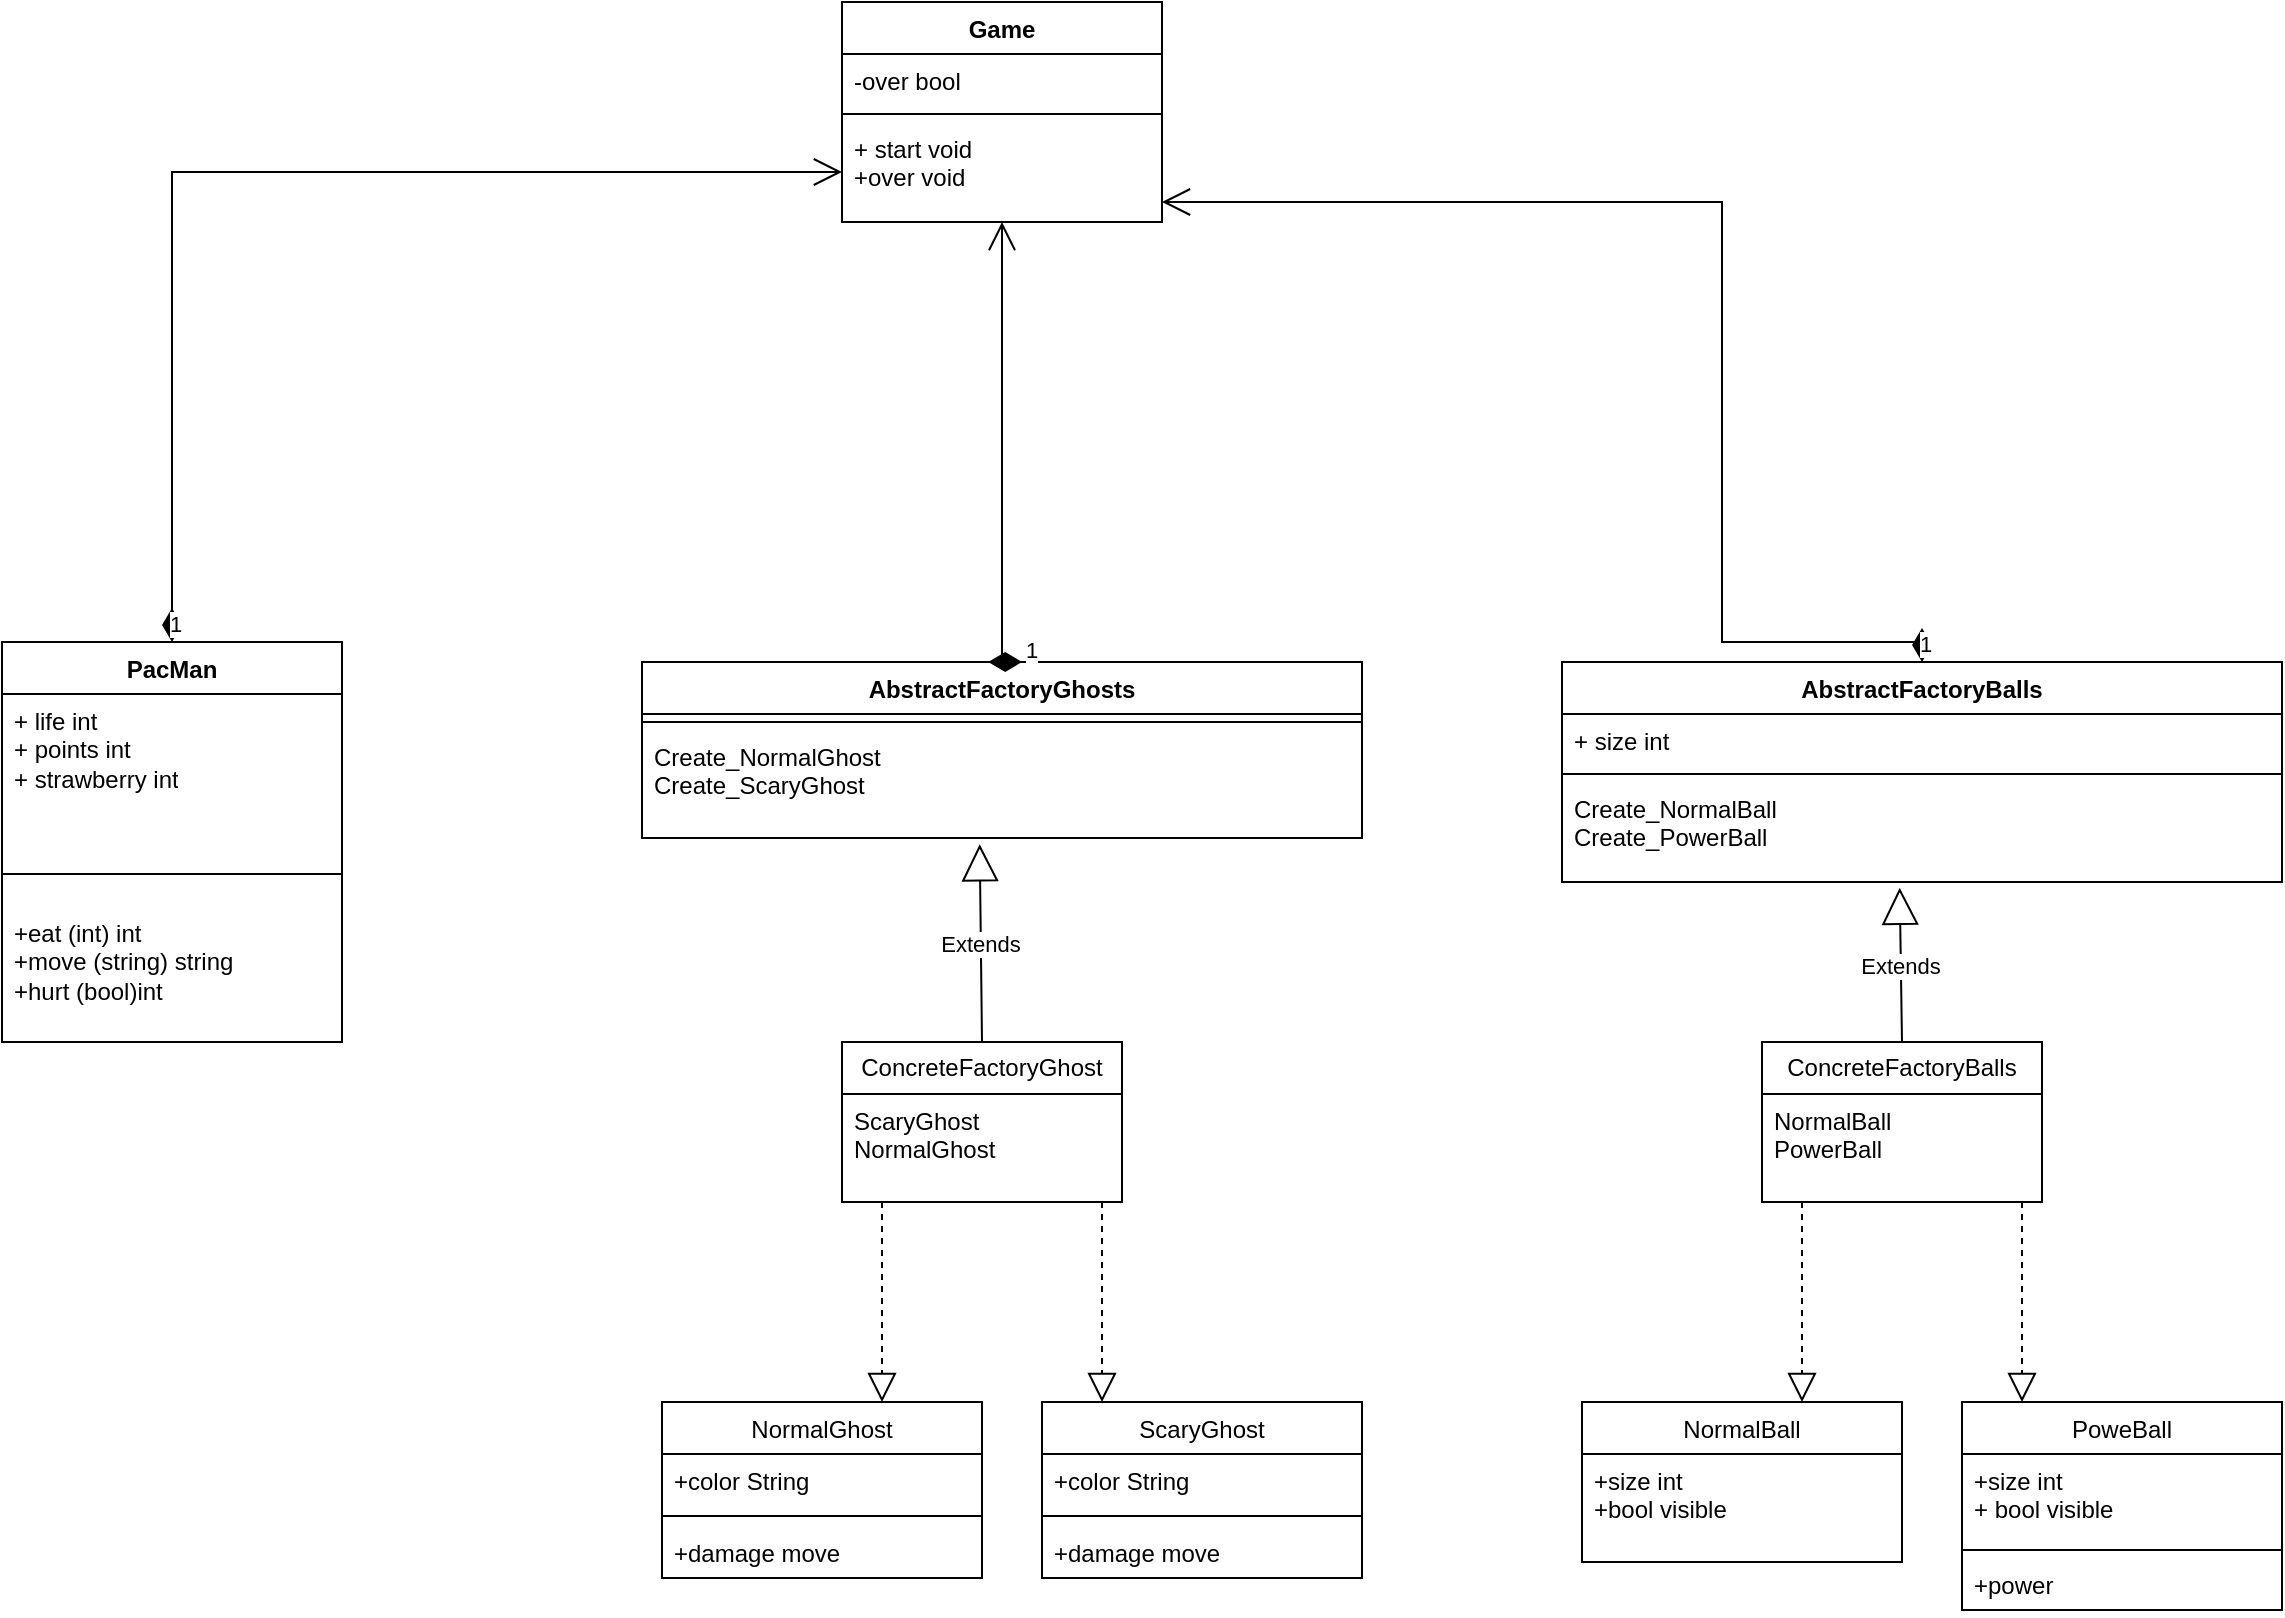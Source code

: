 <mxfile version="26.0.10">
  <diagram name="Page-1" id="e7e014a7-5840-1c2e-5031-d8a46d1fe8dd">
    <mxGraphModel dx="4475" dy="1768" grid="1" gridSize="10" guides="1" tooltips="1" connect="1" arrows="1" fold="1" page="1" pageScale="1" pageWidth="1169" pageHeight="826" background="none" math="0" shadow="0">
      <root>
        <mxCell id="0" />
        <mxCell id="1" parent="0" />
        <mxCell id="8w55hMqdMA83i6kmXBPP-41" value="AbstractFactoryGhosts" style="swimlane;fontStyle=1;align=center;verticalAlign=top;childLayout=stackLayout;horizontal=1;startSize=26;horizontalStack=0;resizeParent=1;resizeParentMax=0;resizeLast=0;collapsible=1;marginBottom=0;whiteSpace=wrap;html=1;" parent="1" vertex="1">
          <mxGeometry x="-1490" y="-420" width="360" height="88" as="geometry" />
        </mxCell>
        <mxCell id="8w55hMqdMA83i6kmXBPP-43" value="" style="line;strokeWidth=1;fillColor=none;align=left;verticalAlign=middle;spacingTop=-1;spacingLeft=3;spacingRight=3;rotatable=0;labelPosition=right;points=[];portConstraint=eastwest;strokeColor=inherit;" parent="8w55hMqdMA83i6kmXBPP-41" vertex="1">
          <mxGeometry y="26" width="360" height="8" as="geometry" />
        </mxCell>
        <mxCell id="8w55hMqdMA83i6kmXBPP-44" value="Create_NormalGhost&amp;nbsp;&lt;div&gt;Create_ScaryGhost&amp;nbsp;&lt;/div&gt;" style="text;strokeColor=none;fillColor=none;align=left;verticalAlign=top;spacingLeft=4;spacingRight=4;overflow=hidden;rotatable=0;points=[[0,0.5],[1,0.5]];portConstraint=eastwest;whiteSpace=wrap;html=1;" parent="8w55hMqdMA83i6kmXBPP-41" vertex="1">
          <mxGeometry y="34" width="360" height="54" as="geometry" />
        </mxCell>
        <mxCell id="8w55hMqdMA83i6kmXBPP-46" value="Extends" style="endArrow=block;endSize=16;endFill=0;html=1;rounded=0;entryX=0.469;entryY=1.058;entryDx=0;entryDy=0;entryPerimeter=0;" parent="1" target="8w55hMqdMA83i6kmXBPP-44" edge="1">
          <mxGeometry width="160" relative="1" as="geometry">
            <mxPoint x="-1320" y="-230" as="sourcePoint" />
            <mxPoint x="-1330" y="-300" as="targetPoint" />
          </mxGeometry>
        </mxCell>
        <mxCell id="8w55hMqdMA83i6kmXBPP-47" value="ConcreteFactoryGhost" style="swimlane;fontStyle=0;childLayout=stackLayout;horizontal=1;startSize=26;fillColor=none;horizontalStack=0;resizeParent=1;resizeParentMax=0;resizeLast=0;collapsible=1;marginBottom=0;whiteSpace=wrap;html=1;" parent="1" vertex="1">
          <mxGeometry x="-1390" y="-230" width="140" height="80" as="geometry" />
        </mxCell>
        <mxCell id="8w55hMqdMA83i6kmXBPP-48" value="&lt;div&gt;ScaryGhost&lt;/div&gt;&lt;div&gt;NormalGhost&lt;/div&gt;&lt;div&gt;&lt;br&gt;&lt;/div&gt;" style="text;strokeColor=none;fillColor=none;align=left;verticalAlign=top;spacingLeft=4;spacingRight=4;overflow=hidden;rotatable=0;points=[[0,0.5],[1,0.5]];portConstraint=eastwest;whiteSpace=wrap;html=1;" parent="8w55hMqdMA83i6kmXBPP-47" vertex="1">
          <mxGeometry y="26" width="140" height="54" as="geometry" />
        </mxCell>
        <mxCell id="1Om8o30uigXusX3lrhUu-1" value="AbstractFactoryBalls" style="swimlane;fontStyle=1;align=center;verticalAlign=top;childLayout=stackLayout;horizontal=1;startSize=26;horizontalStack=0;resizeParent=1;resizeParentMax=0;resizeLast=0;collapsible=1;marginBottom=0;whiteSpace=wrap;html=1;" parent="1" vertex="1">
          <mxGeometry x="-1030" y="-420" width="360" height="110" as="geometry" />
        </mxCell>
        <mxCell id="1Om8o30uigXusX3lrhUu-2" value="+ size int" style="text;strokeColor=none;fillColor=none;align=left;verticalAlign=top;spacingLeft=4;spacingRight=4;overflow=hidden;rotatable=0;points=[[0,0.5],[1,0.5]];portConstraint=eastwest;whiteSpace=wrap;html=1;" parent="1Om8o30uigXusX3lrhUu-1" vertex="1">
          <mxGeometry y="26" width="360" height="26" as="geometry" />
        </mxCell>
        <mxCell id="1Om8o30uigXusX3lrhUu-3" value="" style="line;strokeWidth=1;fillColor=none;align=left;verticalAlign=middle;spacingTop=-1;spacingLeft=3;spacingRight=3;rotatable=0;labelPosition=right;points=[];portConstraint=eastwest;strokeColor=inherit;" parent="1Om8o30uigXusX3lrhUu-1" vertex="1">
          <mxGeometry y="52" width="360" height="8" as="geometry" />
        </mxCell>
        <mxCell id="1Om8o30uigXusX3lrhUu-4" value="&lt;div&gt;Create_NormalBall&lt;/div&gt;&lt;div&gt;Create_PowerBall&lt;/div&gt;" style="text;strokeColor=none;fillColor=none;align=left;verticalAlign=top;spacingLeft=4;spacingRight=4;overflow=hidden;rotatable=0;points=[[0,0.5],[1,0.5]];portConstraint=eastwest;whiteSpace=wrap;html=1;" parent="1Om8o30uigXusX3lrhUu-1" vertex="1">
          <mxGeometry y="60" width="360" height="50" as="geometry" />
        </mxCell>
        <mxCell id="1Om8o30uigXusX3lrhUu-5" value="Extends" style="endArrow=block;endSize=16;endFill=0;html=1;rounded=0;entryX=0.469;entryY=1.058;entryDx=0;entryDy=0;entryPerimeter=0;" parent="1" target="1Om8o30uigXusX3lrhUu-4" edge="1">
          <mxGeometry width="160" relative="1" as="geometry">
            <mxPoint x="-860" y="-230" as="sourcePoint" />
            <mxPoint x="-870" y="-300" as="targetPoint" />
          </mxGeometry>
        </mxCell>
        <mxCell id="1Om8o30uigXusX3lrhUu-6" value="ConcreteFactoryBalls" style="swimlane;fontStyle=0;childLayout=stackLayout;horizontal=1;startSize=26;fillColor=none;horizontalStack=0;resizeParent=1;resizeParentMax=0;resizeLast=0;collapsible=1;marginBottom=0;whiteSpace=wrap;html=1;" parent="1" vertex="1">
          <mxGeometry x="-930" y="-230" width="140" height="80" as="geometry" />
        </mxCell>
        <mxCell id="1Om8o30uigXusX3lrhUu-7" value="&lt;div&gt;NormalBall&lt;/div&gt;&lt;div&gt;PowerBall&lt;/div&gt;" style="text;strokeColor=none;fillColor=none;align=left;verticalAlign=top;spacingLeft=4;spacingRight=4;overflow=hidden;rotatable=0;points=[[0,0.5],[1,0.5]];portConstraint=eastwest;whiteSpace=wrap;html=1;" parent="1Om8o30uigXusX3lrhUu-6" vertex="1">
          <mxGeometry y="26" width="140" height="54" as="geometry" />
        </mxCell>
        <mxCell id="1Om8o30uigXusX3lrhUu-8" value="Game" style="swimlane;fontStyle=1;align=center;verticalAlign=top;childLayout=stackLayout;horizontal=1;startSize=26;horizontalStack=0;resizeParent=1;resizeParentMax=0;resizeLast=0;collapsible=1;marginBottom=0;whiteSpace=wrap;html=1;" parent="1" vertex="1">
          <mxGeometry x="-1390" y="-750" width="160" height="110" as="geometry" />
        </mxCell>
        <mxCell id="1Om8o30uigXusX3lrhUu-9" value="-over bool" style="text;strokeColor=none;fillColor=none;align=left;verticalAlign=top;spacingLeft=4;spacingRight=4;overflow=hidden;rotatable=0;points=[[0,0.5],[1,0.5]];portConstraint=eastwest;whiteSpace=wrap;html=1;" parent="1Om8o30uigXusX3lrhUu-8" vertex="1">
          <mxGeometry y="26" width="160" height="26" as="geometry" />
        </mxCell>
        <mxCell id="1Om8o30uigXusX3lrhUu-10" value="" style="line;strokeWidth=1;fillColor=none;align=left;verticalAlign=middle;spacingTop=-1;spacingLeft=3;spacingRight=3;rotatable=0;labelPosition=right;points=[];portConstraint=eastwest;strokeColor=inherit;" parent="1Om8o30uigXusX3lrhUu-8" vertex="1">
          <mxGeometry y="52" width="160" height="8" as="geometry" />
        </mxCell>
        <mxCell id="1Om8o30uigXusX3lrhUu-11" value="+ start void&lt;div&gt;+over void&lt;/div&gt;" style="text;strokeColor=none;fillColor=none;align=left;verticalAlign=top;spacingLeft=4;spacingRight=4;overflow=hidden;rotatable=0;points=[[0,0.5],[1,0.5]];portConstraint=eastwest;whiteSpace=wrap;html=1;" parent="1Om8o30uigXusX3lrhUu-8" vertex="1">
          <mxGeometry y="60" width="160" height="50" as="geometry" />
        </mxCell>
        <mxCell id="1Om8o30uigXusX3lrhUu-12" value="" style="endArrow=block;dashed=1;endFill=0;endSize=12;html=1;rounded=0;" parent="1" edge="1">
          <mxGeometry width="160" relative="1" as="geometry">
            <mxPoint x="-1370" y="-150" as="sourcePoint" />
            <mxPoint x="-1370" y="-50" as="targetPoint" />
            <Array as="points">
              <mxPoint x="-1370" y="-50" />
            </Array>
          </mxGeometry>
        </mxCell>
        <mxCell id="1Om8o30uigXusX3lrhUu-13" value="" style="endArrow=block;dashed=1;endFill=0;endSize=12;html=1;rounded=0;" parent="1" edge="1">
          <mxGeometry width="160" relative="1" as="geometry">
            <mxPoint x="-1260" y="-150" as="sourcePoint" />
            <mxPoint x="-1260" y="-50" as="targetPoint" />
            <Array as="points">
              <mxPoint x="-1260" y="-50" />
            </Array>
          </mxGeometry>
        </mxCell>
        <mxCell id="1Om8o30uigXusX3lrhUu-18" value="&lt;span style=&quot;font-weight: 400; text-align: left;&quot;&gt;NormalGhost&lt;/span&gt;" style="swimlane;fontStyle=1;align=center;verticalAlign=top;childLayout=stackLayout;horizontal=1;startSize=26;horizontalStack=0;resizeParent=1;resizeParentMax=0;resizeLast=0;collapsible=1;marginBottom=0;whiteSpace=wrap;html=1;" parent="1" vertex="1">
          <mxGeometry x="-1480" y="-50" width="160" height="88" as="geometry" />
        </mxCell>
        <mxCell id="1Om8o30uigXusX3lrhUu-19" value="+color String" style="text;strokeColor=none;fillColor=none;align=left;verticalAlign=top;spacingLeft=4;spacingRight=4;overflow=hidden;rotatable=0;points=[[0,0.5],[1,0.5]];portConstraint=eastwest;whiteSpace=wrap;html=1;" parent="1Om8o30uigXusX3lrhUu-18" vertex="1">
          <mxGeometry y="26" width="160" height="26" as="geometry" />
        </mxCell>
        <mxCell id="1Om8o30uigXusX3lrhUu-20" value="" style="line;strokeWidth=1;fillColor=none;align=left;verticalAlign=middle;spacingTop=-1;spacingLeft=3;spacingRight=3;rotatable=0;labelPosition=right;points=[];portConstraint=eastwest;strokeColor=inherit;" parent="1Om8o30uigXusX3lrhUu-18" vertex="1">
          <mxGeometry y="52" width="160" height="10" as="geometry" />
        </mxCell>
        <mxCell id="1Om8o30uigXusX3lrhUu-21" value="+damage move" style="text;strokeColor=none;fillColor=none;align=left;verticalAlign=top;spacingLeft=4;spacingRight=4;overflow=hidden;rotatable=0;points=[[0,0.5],[1,0.5]];portConstraint=eastwest;whiteSpace=wrap;html=1;" parent="1Om8o30uigXusX3lrhUu-18" vertex="1">
          <mxGeometry y="62" width="160" height="26" as="geometry" />
        </mxCell>
        <mxCell id="1Om8o30uigXusX3lrhUu-22" value="&lt;span style=&quot;font-weight: 400; text-align: left;&quot;&gt;ScaryGhost&lt;/span&gt;" style="swimlane;fontStyle=1;align=center;verticalAlign=top;childLayout=stackLayout;horizontal=1;startSize=26;horizontalStack=0;resizeParent=1;resizeParentMax=0;resizeLast=0;collapsible=1;marginBottom=0;whiteSpace=wrap;html=1;" parent="1" vertex="1">
          <mxGeometry x="-1290" y="-50" width="160" height="88" as="geometry" />
        </mxCell>
        <mxCell id="1Om8o30uigXusX3lrhUu-23" value="+color String" style="text;strokeColor=none;fillColor=none;align=left;verticalAlign=top;spacingLeft=4;spacingRight=4;overflow=hidden;rotatable=0;points=[[0,0.5],[1,0.5]];portConstraint=eastwest;whiteSpace=wrap;html=1;" parent="1Om8o30uigXusX3lrhUu-22" vertex="1">
          <mxGeometry y="26" width="160" height="26" as="geometry" />
        </mxCell>
        <mxCell id="1Om8o30uigXusX3lrhUu-24" value="" style="line;strokeWidth=1;fillColor=none;align=left;verticalAlign=middle;spacingTop=-1;spacingLeft=3;spacingRight=3;rotatable=0;labelPosition=right;points=[];portConstraint=eastwest;strokeColor=inherit;" parent="1Om8o30uigXusX3lrhUu-22" vertex="1">
          <mxGeometry y="52" width="160" height="10" as="geometry" />
        </mxCell>
        <mxCell id="1Om8o30uigXusX3lrhUu-25" value="+damage move" style="text;strokeColor=none;fillColor=none;align=left;verticalAlign=top;spacingLeft=4;spacingRight=4;overflow=hidden;rotatable=0;points=[[0,0.5],[1,0.5]];portConstraint=eastwest;whiteSpace=wrap;html=1;" parent="1Om8o30uigXusX3lrhUu-22" vertex="1">
          <mxGeometry y="62" width="160" height="26" as="geometry" />
        </mxCell>
        <mxCell id="1Om8o30uigXusX3lrhUu-26" value="" style="endArrow=block;dashed=1;endFill=0;endSize=12;html=1;rounded=0;" parent="1" edge="1">
          <mxGeometry width="160" relative="1" as="geometry">
            <mxPoint x="-910" y="-150" as="sourcePoint" />
            <mxPoint x="-910" y="-50" as="targetPoint" />
            <Array as="points">
              <mxPoint x="-910" y="-50" />
            </Array>
          </mxGeometry>
        </mxCell>
        <mxCell id="1Om8o30uigXusX3lrhUu-27" value="" style="endArrow=block;dashed=1;endFill=0;endSize=12;html=1;rounded=0;" parent="1" edge="1">
          <mxGeometry width="160" relative="1" as="geometry">
            <mxPoint x="-800" y="-150" as="sourcePoint" />
            <mxPoint x="-800" y="-50" as="targetPoint" />
            <Array as="points">
              <mxPoint x="-800" y="-50" />
            </Array>
          </mxGeometry>
        </mxCell>
        <mxCell id="1Om8o30uigXusX3lrhUu-28" value="&lt;div style=&quot;text-align: left;&quot;&gt;&lt;span style=&quot;background-color: transparent; color: light-dark(rgb(0, 0, 0), rgb(255, 255, 255)); font-weight: 400;&quot;&gt;NormalBall&lt;/span&gt;&lt;/div&gt;" style="swimlane;fontStyle=1;align=center;verticalAlign=top;childLayout=stackLayout;horizontal=1;startSize=26;horizontalStack=0;resizeParent=1;resizeParentMax=0;resizeLast=0;collapsible=1;marginBottom=0;whiteSpace=wrap;html=1;" parent="1" vertex="1">
          <mxGeometry x="-1020" y="-50" width="160" height="80" as="geometry" />
        </mxCell>
        <mxCell id="1Om8o30uigXusX3lrhUu-29" value="+size int&lt;div&gt;+bool visible&lt;/div&gt;" style="text;strokeColor=none;fillColor=none;align=left;verticalAlign=top;spacingLeft=4;spacingRight=4;overflow=hidden;rotatable=0;points=[[0,0.5],[1,0.5]];portConstraint=eastwest;whiteSpace=wrap;html=1;" parent="1Om8o30uigXusX3lrhUu-28" vertex="1">
          <mxGeometry y="26" width="160" height="54" as="geometry" />
        </mxCell>
        <mxCell id="1Om8o30uigXusX3lrhUu-32" value="&lt;div style=&quot;text-align: left;&quot;&gt;&lt;span style=&quot;background-color: transparent; color: light-dark(rgb(0, 0, 0), rgb(255, 255, 255)); font-weight: 400;&quot;&gt;PoweBall&lt;/span&gt;&lt;/div&gt;" style="swimlane;fontStyle=1;align=center;verticalAlign=top;childLayout=stackLayout;horizontal=1;startSize=26;horizontalStack=0;resizeParent=1;resizeParentMax=0;resizeLast=0;collapsible=1;marginBottom=0;whiteSpace=wrap;html=1;" parent="1" vertex="1">
          <mxGeometry x="-830" y="-50" width="160" height="104" as="geometry" />
        </mxCell>
        <mxCell id="1Om8o30uigXusX3lrhUu-33" value="+size int&lt;div&gt;+ bool visible&lt;/div&gt;" style="text;strokeColor=none;fillColor=none;align=left;verticalAlign=top;spacingLeft=4;spacingRight=4;overflow=hidden;rotatable=0;points=[[0,0.5],[1,0.5]];portConstraint=eastwest;whiteSpace=wrap;html=1;" parent="1Om8o30uigXusX3lrhUu-32" vertex="1">
          <mxGeometry y="26" width="160" height="44" as="geometry" />
        </mxCell>
        <mxCell id="1Om8o30uigXusX3lrhUu-34" value="" style="line;strokeWidth=1;fillColor=none;align=left;verticalAlign=middle;spacingTop=-1;spacingLeft=3;spacingRight=3;rotatable=0;labelPosition=right;points=[];portConstraint=eastwest;strokeColor=inherit;" parent="1Om8o30uigXusX3lrhUu-32" vertex="1">
          <mxGeometry y="70" width="160" height="8" as="geometry" />
        </mxCell>
        <mxCell id="1Om8o30uigXusX3lrhUu-35" value="+power&amp;nbsp;" style="text;strokeColor=none;fillColor=none;align=left;verticalAlign=top;spacingLeft=4;spacingRight=4;overflow=hidden;rotatable=0;points=[[0,0.5],[1,0.5]];portConstraint=eastwest;whiteSpace=wrap;html=1;" parent="1Om8o30uigXusX3lrhUu-32" vertex="1">
          <mxGeometry y="78" width="160" height="26" as="geometry" />
        </mxCell>
        <mxCell id="BjK1UVrVVKA0NHz0G6-K-5" value="PacMan" style="swimlane;fontStyle=1;align=center;verticalAlign=top;childLayout=stackLayout;horizontal=1;startSize=26;horizontalStack=0;resizeParent=1;resizeParentMax=0;resizeLast=0;collapsible=1;marginBottom=0;whiteSpace=wrap;html=1;" vertex="1" parent="1">
          <mxGeometry x="-1810" y="-430" width="170" height="200" as="geometry" />
        </mxCell>
        <mxCell id="BjK1UVrVVKA0NHz0G6-K-6" value="+ life int&lt;br&gt;+ points int&lt;div&gt;+ strawberry int&lt;br&gt;&lt;br&gt;&lt;br&gt;+eat (int)int&lt;br&gt;+hurt(bool) int&lt;/div&gt;" style="text;strokeColor=none;fillColor=none;align=left;verticalAlign=top;spacingLeft=4;spacingRight=4;overflow=hidden;rotatable=0;points=[[0,0.5],[1,0.5]];portConstraint=eastwest;whiteSpace=wrap;html=1;" vertex="1" parent="BjK1UVrVVKA0NHz0G6-K-5">
          <mxGeometry y="26" width="170" height="74" as="geometry" />
        </mxCell>
        <mxCell id="BjK1UVrVVKA0NHz0G6-K-7" value="" style="line;strokeWidth=1;fillColor=none;align=left;verticalAlign=middle;spacingTop=-1;spacingLeft=3;spacingRight=3;rotatable=0;labelPosition=right;points=[];portConstraint=eastwest;strokeColor=inherit;" vertex="1" parent="BjK1UVrVVKA0NHz0G6-K-5">
          <mxGeometry y="100" width="170" height="32" as="geometry" />
        </mxCell>
        <mxCell id="BjK1UVrVVKA0NHz0G6-K-8" value="+eat (int) int&lt;br&gt;+move (string) string&lt;br&gt;+hurt (bool)int" style="text;strokeColor=none;fillColor=none;align=left;verticalAlign=top;spacingLeft=4;spacingRight=4;overflow=hidden;rotatable=0;points=[[0,0.5],[1,0.5]];portConstraint=eastwest;whiteSpace=wrap;html=1;" vertex="1" parent="BjK1UVrVVKA0NHz0G6-K-5">
          <mxGeometry y="132" width="170" height="68" as="geometry" />
        </mxCell>
        <mxCell id="BjK1UVrVVKA0NHz0G6-K-9" value="1" style="endArrow=open;html=1;endSize=12;startArrow=diamondThin;startSize=14;startFill=1;edgeStyle=orthogonalEdgeStyle;align=left;verticalAlign=bottom;rounded=0;exitX=0.528;exitY=0;exitDx=0;exitDy=0;exitPerimeter=0;" edge="1" parent="1" source="8w55hMqdMA83i6kmXBPP-41" target="1Om8o30uigXusX3lrhUu-11">
          <mxGeometry x="-1" y="3" relative="1" as="geometry">
            <mxPoint x="-1310" y="-460" as="sourcePoint" />
            <mxPoint x="-1150" y="-460" as="targetPoint" />
            <Array as="points">
              <mxPoint x="-1310" y="-420" />
            </Array>
          </mxGeometry>
        </mxCell>
        <mxCell id="BjK1UVrVVKA0NHz0G6-K-10" value="1" style="endArrow=open;html=1;endSize=12;startArrow=diamondThin;startSize=14;startFill=1;edgeStyle=orthogonalEdgeStyle;align=left;verticalAlign=bottom;rounded=0;exitX=0.5;exitY=0;exitDx=0;exitDy=0;" edge="1" parent="1" source="1Om8o30uigXusX3lrhUu-1">
          <mxGeometry x="-1" y="3" relative="1" as="geometry">
            <mxPoint x="-1220" y="-430" as="sourcePoint" />
            <mxPoint x="-1230" y="-650" as="targetPoint" />
            <Array as="points">
              <mxPoint x="-850" y="-430" />
              <mxPoint x="-950" y="-430" />
              <mxPoint x="-950" y="-650" />
            </Array>
          </mxGeometry>
        </mxCell>
        <mxCell id="BjK1UVrVVKA0NHz0G6-K-11" value="1" style="endArrow=open;html=1;endSize=12;startArrow=diamondThin;startSize=14;startFill=1;edgeStyle=orthogonalEdgeStyle;align=left;verticalAlign=bottom;rounded=0;exitX=0.5;exitY=0;exitDx=0;exitDy=0;" edge="1" parent="1" source="BjK1UVrVVKA0NHz0G6-K-5" target="1Om8o30uigXusX3lrhUu-11">
          <mxGeometry x="-1" y="3" relative="1" as="geometry">
            <mxPoint x="-1700" y="-470" as="sourcePoint" />
            <mxPoint x="-1540" y="-470" as="targetPoint" />
          </mxGeometry>
        </mxCell>
      </root>
    </mxGraphModel>
  </diagram>
</mxfile>
